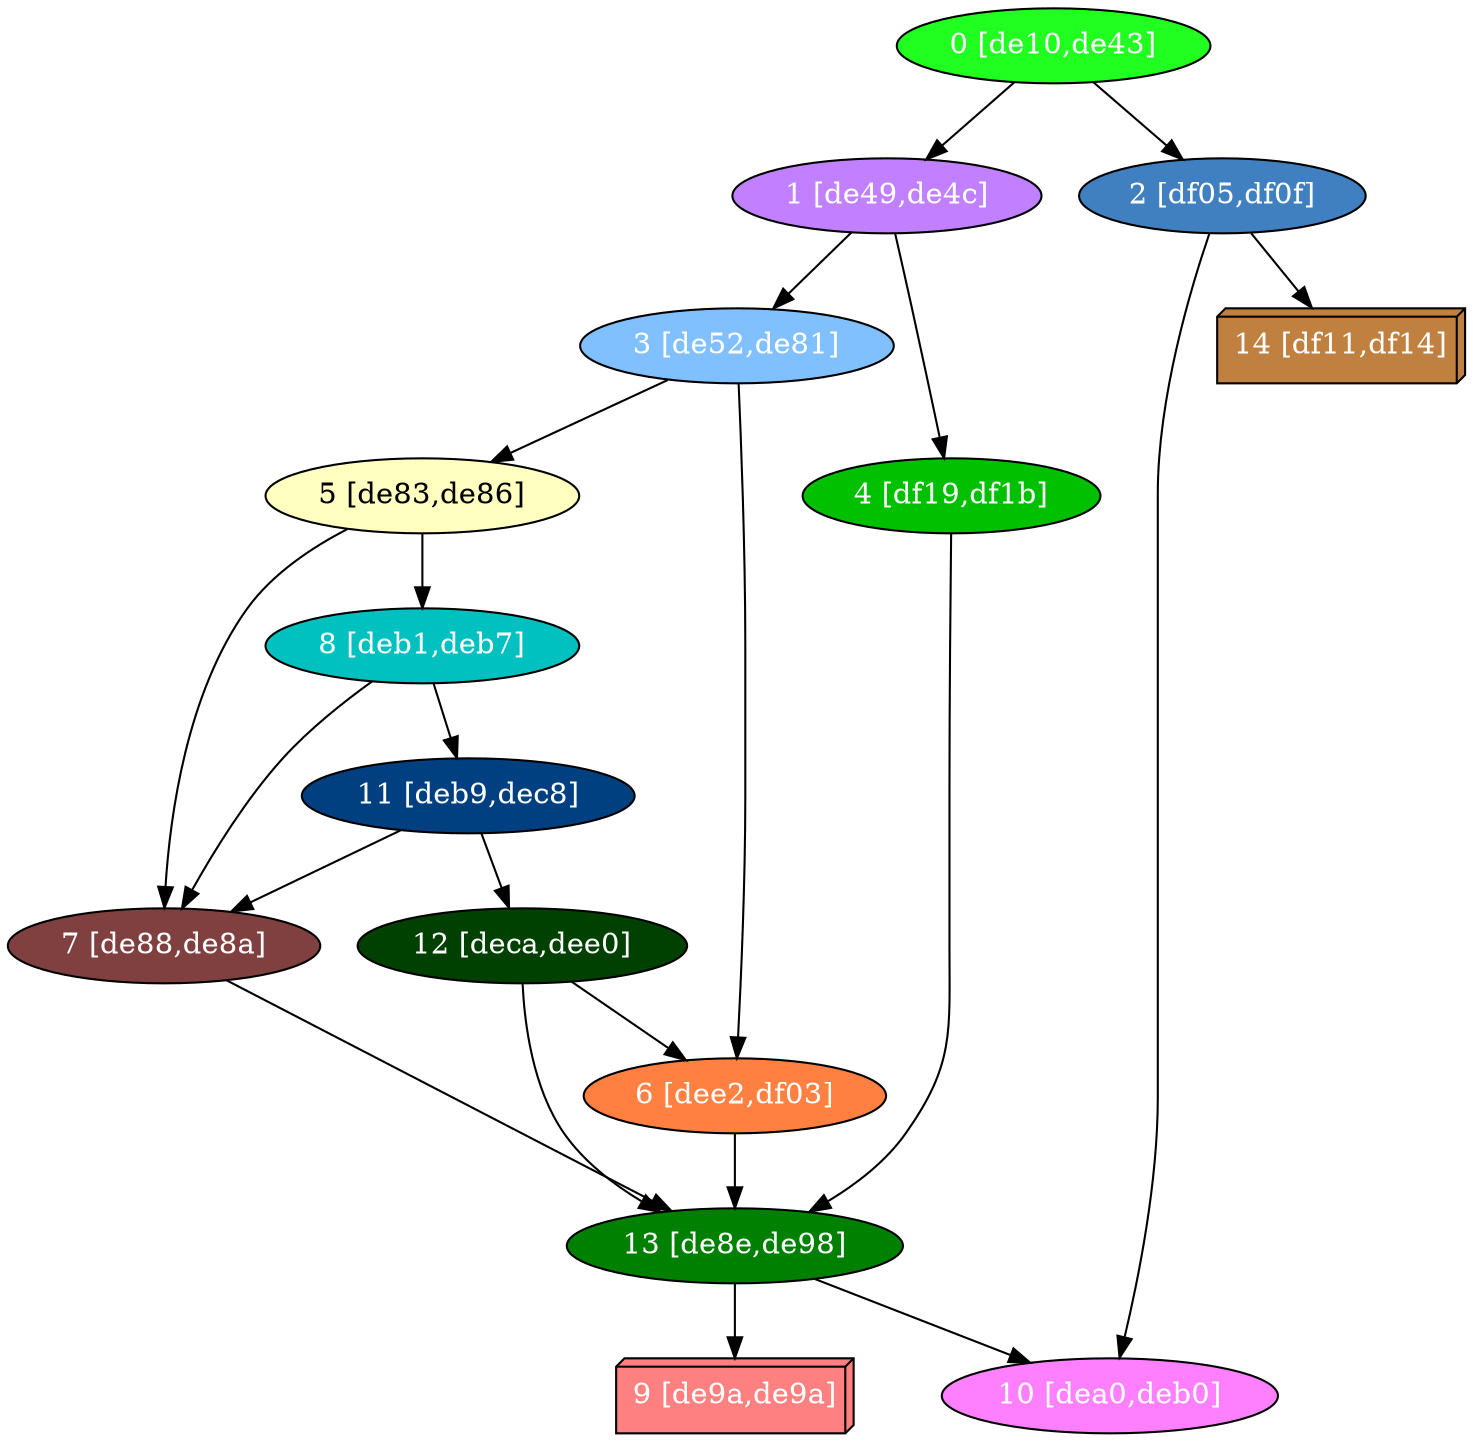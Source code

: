 diGraph libnss3{
	libnss3_0  [style=filled fillcolor="#20FF20" fontcolor="#ffffff" shape=oval label="0 [de10,de43]"]
	libnss3_1  [style=filled fillcolor="#C080FF" fontcolor="#ffffff" shape=oval label="1 [de49,de4c]"]
	libnss3_2  [style=filled fillcolor="#4080C0" fontcolor="#ffffff" shape=oval label="2 [df05,df0f]"]
	libnss3_3  [style=filled fillcolor="#80C0FF" fontcolor="#ffffff" shape=oval label="3 [de52,de81]"]
	libnss3_4  [style=filled fillcolor="#00C000" fontcolor="#ffffff" shape=oval label="4 [df19,df1b]"]
	libnss3_5  [style=filled fillcolor="#FFFFC0" fontcolor="#000000" shape=oval label="5 [de83,de86]"]
	libnss3_6  [style=filled fillcolor="#FF8040" fontcolor="#ffffff" shape=oval label="6 [dee2,df03]"]
	libnss3_7  [style=filled fillcolor="#804040" fontcolor="#ffffff" shape=oval label="7 [de88,de8a]"]
	libnss3_8  [style=filled fillcolor="#00C0C0" fontcolor="#ffffff" shape=oval label="8 [deb1,deb7]"]
	libnss3_9  [style=filled fillcolor="#FF8080" fontcolor="#ffffff" shape=box3d label="9 [de9a,de9a]"]
	libnss3_a  [style=filled fillcolor="#FF80FF" fontcolor="#ffffff" shape=oval label="10 [dea0,deb0]"]
	libnss3_b  [style=filled fillcolor="#004080" fontcolor="#ffffff" shape=oval label="11 [deb9,dec8]"]
	libnss3_c  [style=filled fillcolor="#004000" fontcolor="#ffffff" shape=oval label="12 [deca,dee0]"]
	libnss3_d  [style=filled fillcolor="#008000" fontcolor="#ffffff" shape=oval label="13 [de8e,de98]"]
	libnss3_e  [style=filled fillcolor="#C08040" fontcolor="#ffffff" shape=box3d label="14 [df11,df14]"]

	libnss3_0 -> libnss3_1
	libnss3_0 -> libnss3_2
	libnss3_1 -> libnss3_3
	libnss3_1 -> libnss3_4
	libnss3_2 -> libnss3_a
	libnss3_2 -> libnss3_e
	libnss3_3 -> libnss3_5
	libnss3_3 -> libnss3_6
	libnss3_4 -> libnss3_d
	libnss3_5 -> libnss3_7
	libnss3_5 -> libnss3_8
	libnss3_6 -> libnss3_d
	libnss3_7 -> libnss3_d
	libnss3_8 -> libnss3_7
	libnss3_8 -> libnss3_b
	libnss3_b -> libnss3_7
	libnss3_b -> libnss3_c
	libnss3_c -> libnss3_6
	libnss3_c -> libnss3_d
	libnss3_d -> libnss3_9
	libnss3_d -> libnss3_a
}